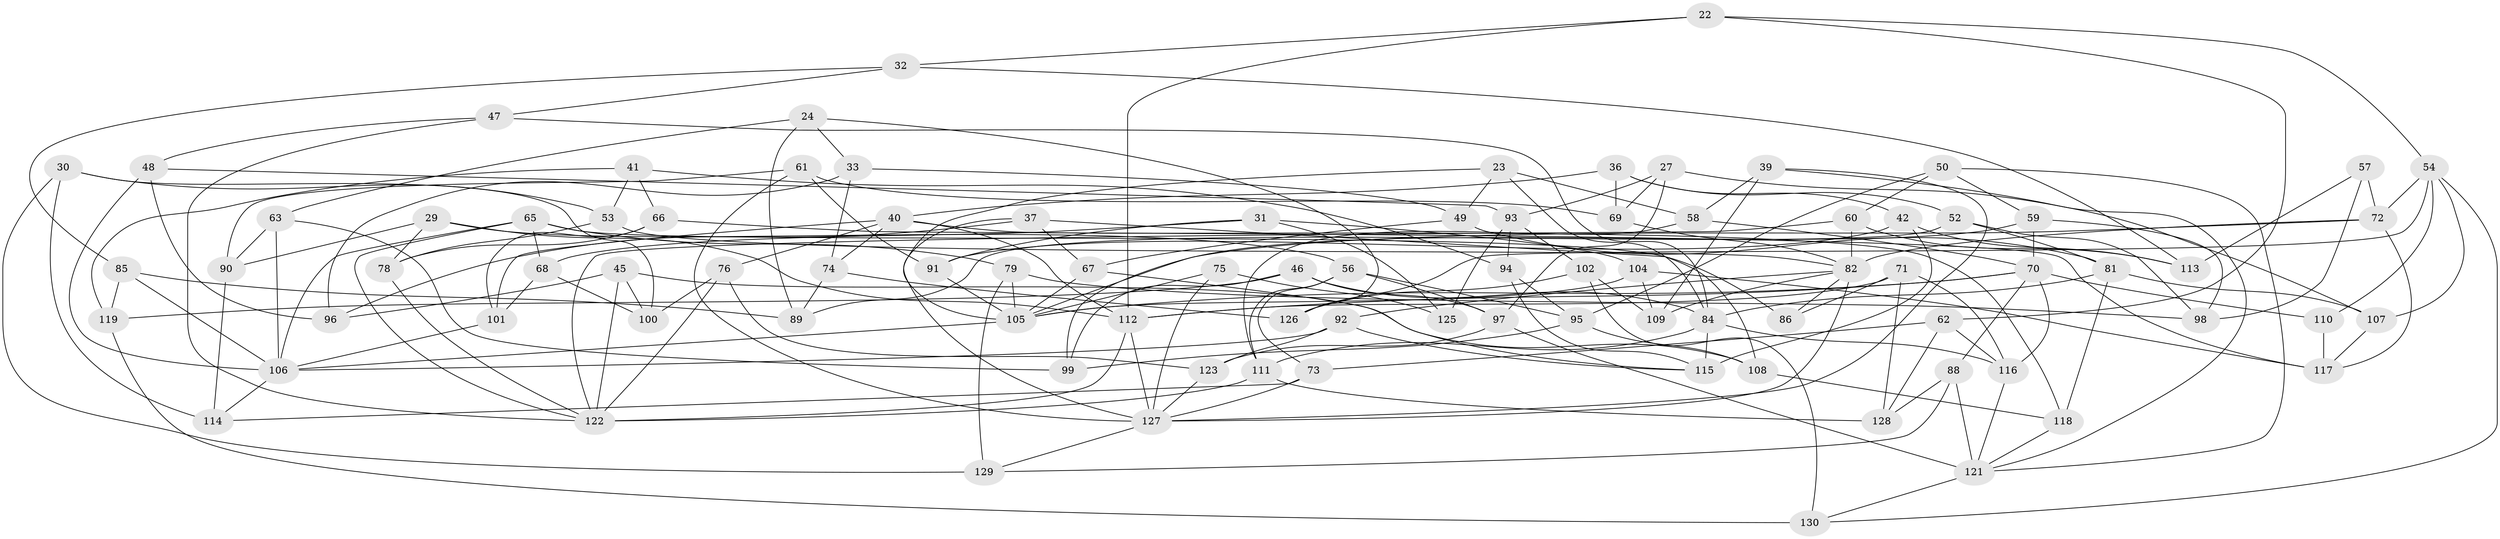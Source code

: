 // original degree distribution, {4: 1.0}
// Generated by graph-tools (version 1.1) at 2025/02/03/04/25 22:02:54]
// undirected, 91 vertices, 204 edges
graph export_dot {
graph [start="1"]
  node [color=gray90,style=filled];
  22;
  23;
  24;
  27;
  29;
  30;
  31;
  32;
  33;
  36;
  37;
  39;
  40 [super="+38"];
  41;
  42 [super="+11"];
  45;
  46;
  47;
  48;
  49;
  50;
  52;
  53;
  54 [super="+21"];
  56 [super="+6"];
  57;
  58;
  59;
  60;
  61;
  62;
  63;
  65 [super="+16"];
  66;
  67;
  68;
  69;
  70 [super="+34"];
  71;
  72 [super="+2"];
  73;
  74;
  75;
  76;
  78;
  79;
  81 [super="+9"];
  82 [super="+1+4"];
  84 [super="+35"];
  85;
  86;
  88;
  89;
  90;
  91 [super="+51"];
  92;
  93 [super="+26"];
  94;
  95 [super="+87"];
  96;
  97 [super="+17"];
  98;
  99;
  100;
  101;
  102;
  104;
  105 [super="+77"];
  106 [super="+5+43"];
  107;
  108;
  109;
  110;
  111 [super="+103"];
  112 [super="+7+80+83"];
  113;
  114;
  115 [super="+3"];
  116 [super="+55"];
  117 [super="+64"];
  118 [super="+13"];
  119;
  121 [super="+15+28"];
  122 [super="+19"];
  123;
  125;
  126;
  127 [super="+124+120"];
  128;
  129;
  130;
  22 -- 54;
  22 -- 62;
  22 -- 32;
  22 -- 112;
  23 -- 49;
  23 -- 84;
  23 -- 58;
  23 -- 105;
  24 -- 89;
  24 -- 33;
  24 -- 126;
  24 -- 63;
  27 -- 69;
  27 -- 107;
  27 -- 93;
  27 -- 97;
  29 -- 78;
  29 -- 90;
  29 -- 56;
  29 -- 112;
  30 -- 100;
  30 -- 129;
  30 -- 53;
  30 -- 114;
  31 -- 68;
  31 -- 104;
  31 -- 125;
  31 -- 91;
  32 -- 113;
  32 -- 47;
  32 -- 85;
  33 -- 96;
  33 -- 74;
  33 -- 49;
  36 -- 69;
  36 -- 52;
  36 -- 42;
  36 -- 40;
  37 -- 96;
  37 -- 67;
  37 -- 108;
  37 -- 127;
  39 -- 109;
  39 -- 58;
  39 -- 127;
  39 -- 121;
  40 -- 76;
  40 -- 118 [weight=2];
  40 -- 112 [weight=2];
  40 -- 101;
  40 -- 74;
  41 -- 53;
  41 -- 66;
  41 -- 119;
  41 -- 94;
  42 -- 91 [weight=2];
  42 -- 113;
  42 -- 115 [weight=2];
  45 -- 108;
  45 -- 100;
  45 -- 96;
  45 -- 122;
  46 -- 119;
  46 -- 99;
  46 -- 97;
  46 -- 84;
  47 -- 48;
  47 -- 122;
  47 -- 84;
  48 -- 96;
  48 -- 93;
  48 -- 106;
  49 -- 67;
  49 -- 81;
  50 -- 59;
  50 -- 60;
  50 -- 95;
  50 -- 121;
  52 -- 89;
  52 -- 81;
  52 -- 98;
  53 -- 78;
  53 -- 82;
  54 -- 110;
  54 -- 72;
  54 -- 130;
  54 -- 107;
  54 -- 126;
  56 -- 95 [weight=2];
  56 -- 73;
  56 -- 111;
  56 -- 97;
  57 -- 113;
  57 -- 72 [weight=2];
  57 -- 98;
  58 -- 70;
  58 -- 111;
  59 -- 98;
  59 -- 99;
  59 -- 70;
  60 -- 113;
  60 -- 82;
  60 -- 122;
  61 -- 69;
  61 -- 91;
  61 -- 90;
  61 -- 127;
  62 -- 73;
  62 -- 128;
  62 -- 116;
  63 -- 90;
  63 -- 99;
  63 -- 106;
  65 -- 86 [weight=2];
  65 -- 79;
  65 -- 122;
  65 -- 68;
  65 -- 106;
  66 -- 117;
  66 -- 101;
  66 -- 78;
  67 -- 105;
  67 -- 115;
  68 -- 100;
  68 -- 101;
  69 -- 82;
  70 -- 88;
  70 -- 112;
  70 -- 116 [weight=2];
  70 -- 110;
  70 -- 105;
  71 -- 86;
  71 -- 128;
  71 -- 116;
  71 -- 112;
  72 -- 117;
  72 -- 82;
  72 -- 105;
  73 -- 114;
  73 -- 127;
  74 -- 126;
  74 -- 89;
  75 -- 125;
  75 -- 127 [weight=2];
  75 -- 105;
  76 -- 100;
  76 -- 123;
  76 -- 122;
  78 -- 122;
  79 -- 98;
  79 -- 129;
  79 -- 105;
  81 -- 107;
  81 -- 118 [weight=2];
  81 -- 84;
  82 -- 109;
  82 -- 86;
  82 -- 92;
  82 -- 127;
  84 -- 111 [weight=2];
  84 -- 115;
  84 -- 116;
  85 -- 119;
  85 -- 89;
  85 -- 106;
  88 -- 129;
  88 -- 121;
  88 -- 128;
  90 -- 114;
  91 -- 105 [weight=2];
  92 -- 123;
  92 -- 115;
  92 -- 106;
  93 -- 94;
  93 -- 125 [weight=2];
  93 -- 102;
  94 -- 95;
  94 -- 115;
  95 -- 99;
  95 -- 108;
  97 -- 121 [weight=2];
  97 -- 123;
  101 -- 106;
  102 -- 130;
  102 -- 126;
  102 -- 109;
  104 -- 105;
  104 -- 109;
  104 -- 117;
  105 -- 106;
  106 -- 114;
  107 -- 117;
  108 -- 118;
  110 -- 117 [weight=2];
  111 -- 128;
  111 -- 122;
  112 -- 127 [weight=3];
  112 -- 122;
  116 -- 121;
  118 -- 121;
  119 -- 130;
  121 -- 130;
  123 -- 127;
  127 -- 129;
}
